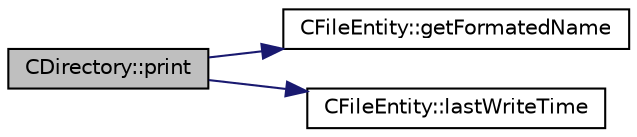 digraph "CDirectory::print"
{
 // LATEX_PDF_SIZE
  edge [fontname="Helvetica",fontsize="10",labelfontname="Helvetica",labelfontsize="10"];
  node [fontname="Helvetica",fontsize="10",shape=record];
  rankdir="LR";
  Node1 [label="CDirectory::print",height=0.2,width=0.4,color="black", fillcolor="grey75", style="filled", fontcolor="black",tooltip=" "];
  Node1 -> Node2 [color="midnightblue",fontsize="10",style="solid",fontname="Helvetica"];
  Node2 [label="CFileEntity::getFormatedName",height=0.2,width=0.4,color="black", fillcolor="white", style="filled",URL="$classCFileEntity.html#a288007f3c3819dbdec7e009997780306",tooltip=" "];
  Node1 -> Node3 [color="midnightblue",fontsize="10",style="solid",fontname="Helvetica"];
  Node3 [label="CFileEntity::lastWriteTime",height=0.2,width=0.4,color="black", fillcolor="white", style="filled",URL="$classCFileEntity.html#a7f428f6b18e39cf473ecd15e5e96e17b",tooltip=" "];
}
